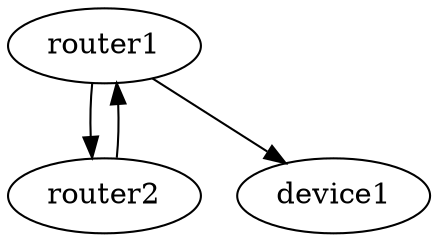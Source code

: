 digraph {
  router1 [
    type = backhaul
    hostname = "ene5ai-yoi-01.gnyoi.com"
    main_ip_addr = "10.0.0.1"
  ]
  router2 [
    type = backhaul
    hostname = "ene5ai-yoi-02.gnyoi.com"
    main_ip_addr = "10.0.0.2"
  ]
  router1 -> router2
  router2 -> router1

  device1 [
    type = station
    hostname = "Local Host"
    main_ip_addr ="127.0.0.1"
    mac_addr ="d4:54:8b:55:bc:fc"
  ]
  router1 -> device1
}
